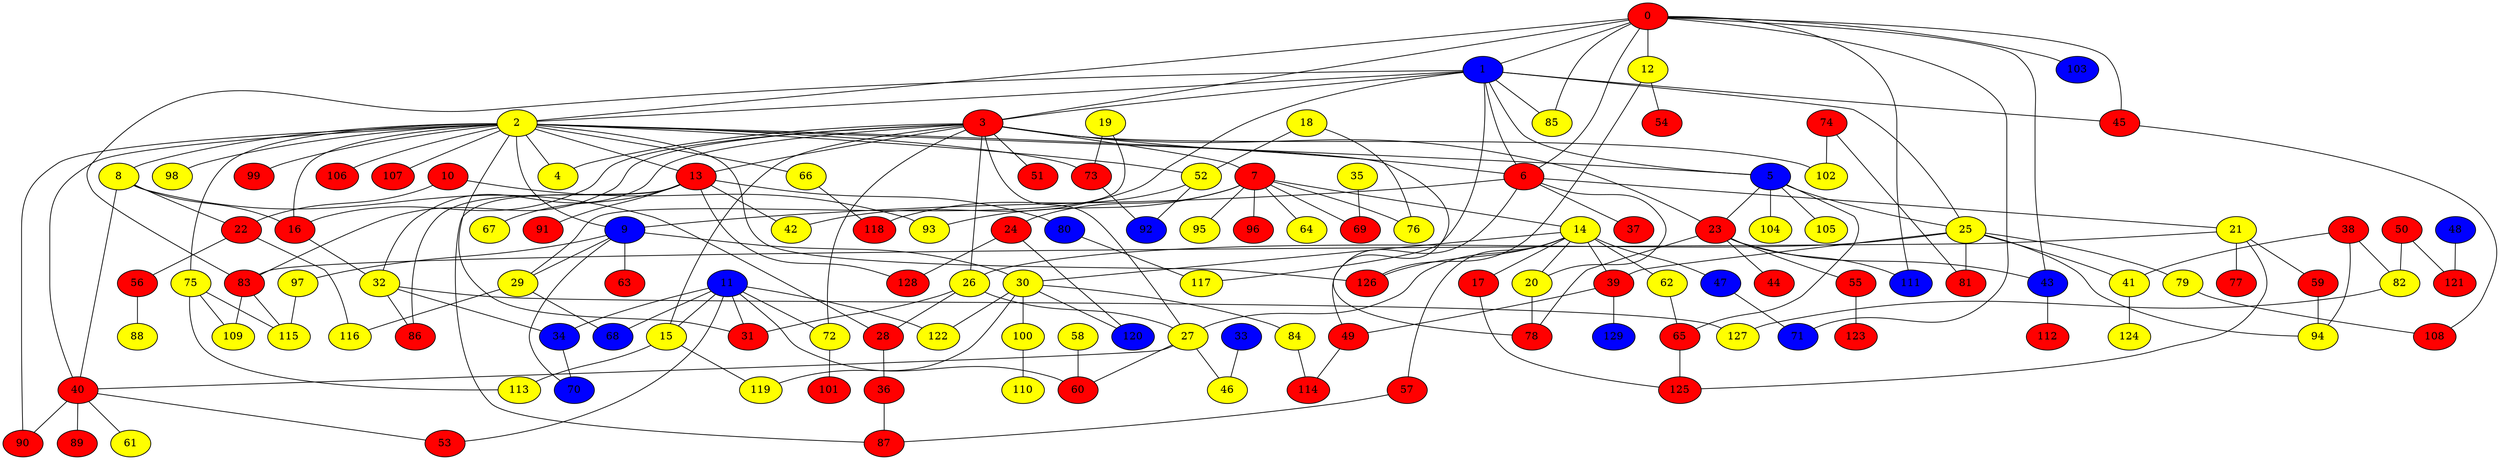 graph {
0 [style = filled fillcolor = red];
1 [style = filled fillcolor = blue];
2 [style = filled fillcolor = yellow];
3 [style = filled fillcolor = red];
4 [style = filled fillcolor = yellow];
5 [style = filled fillcolor = blue];
6 [style = filled fillcolor = red];
7 [style = filled fillcolor = red];
8 [style = filled fillcolor = yellow];
9 [style = filled fillcolor = blue];
10 [style = filled fillcolor = red];
11 [style = filled fillcolor = blue];
12 [style = filled fillcolor = yellow];
13 [style = filled fillcolor = red];
14 [style = filled fillcolor = yellow];
15 [style = filled fillcolor = yellow];
16 [style = filled fillcolor = red];
17 [style = filled fillcolor = red];
18 [style = filled fillcolor = yellow];
19 [style = filled fillcolor = yellow];
20 [style = filled fillcolor = yellow];
21 [style = filled fillcolor = yellow];
22 [style = filled fillcolor = red];
23 [style = filled fillcolor = red];
24 [style = filled fillcolor = red];
25 [style = filled fillcolor = yellow];
26 [style = filled fillcolor = yellow];
27 [style = filled fillcolor = yellow];
28 [style = filled fillcolor = red];
29 [style = filled fillcolor = yellow];
30 [style = filled fillcolor = yellow];
31 [style = filled fillcolor = red];
32 [style = filled fillcolor = yellow];
33 [style = filled fillcolor = blue];
34 [style = filled fillcolor = blue];
35 [style = filled fillcolor = yellow];
36 [style = filled fillcolor = red];
37 [style = filled fillcolor = red];
38 [style = filled fillcolor = red];
39 [style = filled fillcolor = red];
40 [style = filled fillcolor = red];
41 [style = filled fillcolor = yellow];
42 [style = filled fillcolor = yellow];
43 [style = filled fillcolor = blue];
44 [style = filled fillcolor = red];
45 [style = filled fillcolor = red];
46 [style = filled fillcolor = yellow];
47 [style = filled fillcolor = blue];
48 [style = filled fillcolor = blue];
49 [style = filled fillcolor = red];
50 [style = filled fillcolor = red];
51 [style = filled fillcolor = red];
52 [style = filled fillcolor = yellow];
53 [style = filled fillcolor = red];
54 [style = filled fillcolor = red];
55 [style = filled fillcolor = red];
56 [style = filled fillcolor = red];
57 [style = filled fillcolor = red];
58 [style = filled fillcolor = yellow];
59 [style = filled fillcolor = red];
60 [style = filled fillcolor = red];
61 [style = filled fillcolor = yellow];
62 [style = filled fillcolor = yellow];
63 [style = filled fillcolor = red];
64 [style = filled fillcolor = yellow];
65 [style = filled fillcolor = red];
66 [style = filled fillcolor = yellow];
67 [style = filled fillcolor = yellow];
68 [style = filled fillcolor = blue];
69 [style = filled fillcolor = red];
70 [style = filled fillcolor = blue];
71 [style = filled fillcolor = blue];
72 [style = filled fillcolor = yellow];
73 [style = filled fillcolor = red];
74 [style = filled fillcolor = red];
75 [style = filled fillcolor = yellow];
76 [style = filled fillcolor = yellow];
77 [style = filled fillcolor = red];
78 [style = filled fillcolor = red];
79 [style = filled fillcolor = yellow];
80 [style = filled fillcolor = blue];
81 [style = filled fillcolor = red];
82 [style = filled fillcolor = yellow];
83 [style = filled fillcolor = red];
84 [style = filled fillcolor = yellow];
85 [style = filled fillcolor = yellow];
86 [style = filled fillcolor = red];
87 [style = filled fillcolor = red];
88 [style = filled fillcolor = yellow];
89 [style = filled fillcolor = red];
90 [style = filled fillcolor = red];
91 [style = filled fillcolor = red];
92 [style = filled fillcolor = blue];
93 [style = filled fillcolor = yellow];
94 [style = filled fillcolor = yellow];
95 [style = filled fillcolor = yellow];
96 [style = filled fillcolor = red];
97 [style = filled fillcolor = yellow];
98 [style = filled fillcolor = yellow];
99 [style = filled fillcolor = red];
100 [style = filled fillcolor = yellow];
101 [style = filled fillcolor = red];
102 [style = filled fillcolor = yellow];
103 [style = filled fillcolor = blue];
104 [style = filled fillcolor = yellow];
105 [style = filled fillcolor = yellow];
106 [style = filled fillcolor = red];
107 [style = filled fillcolor = red];
108 [style = filled fillcolor = red];
109 [style = filled fillcolor = yellow];
110 [style = filled fillcolor = yellow];
111 [style = filled fillcolor = blue];
112 [style = filled fillcolor = red];
113 [style = filled fillcolor = yellow];
114 [style = filled fillcolor = red];
115 [style = filled fillcolor = yellow];
116 [style = filled fillcolor = yellow];
117 [style = filled fillcolor = yellow];
118 [style = filled fillcolor = red];
119 [style = filled fillcolor = yellow];
120 [style = filled fillcolor = blue];
121 [style = filled fillcolor = red];
122 [style = filled fillcolor = yellow];
123 [style = filled fillcolor = red];
124 [style = filled fillcolor = yellow];
125 [style = filled fillcolor = red];
126 [style = filled fillcolor = red];
127 [style = filled fillcolor = yellow];
128 [style = filled fillcolor = red];
129 [style = filled fillcolor = blue];
0 -- 6;
0 -- 3;
0 -- 2;
0 -- 1;
0 -- 12;
0 -- 43;
0 -- 45;
0 -- 71;
0 -- 85;
0 -- 103;
0 -- 111;
1 -- 2;
1 -- 3;
1 -- 5;
1 -- 6;
1 -- 25;
1 -- 42;
1 -- 45;
1 -- 83;
1 -- 85;
1 -- 117;
2 -- 4;
2 -- 5;
2 -- 8;
2 -- 9;
2 -- 13;
2 -- 16;
2 -- 31;
2 -- 40;
2 -- 52;
2 -- 66;
2 -- 73;
2 -- 75;
2 -- 78;
2 -- 90;
2 -- 98;
2 -- 99;
2 -- 106;
2 -- 107;
2 -- 126;
3 -- 4;
3 -- 6;
3 -- 7;
3 -- 13;
3 -- 15;
3 -- 16;
3 -- 23;
3 -- 26;
3 -- 27;
3 -- 32;
3 -- 51;
3 -- 72;
3 -- 83;
3 -- 102;
5 -- 23;
5 -- 25;
5 -- 65;
5 -- 104;
5 -- 105;
6 -- 9;
6 -- 20;
6 -- 21;
6 -- 37;
6 -- 49;
7 -- 14;
7 -- 24;
7 -- 64;
7 -- 69;
7 -- 76;
7 -- 93;
7 -- 95;
7 -- 96;
8 -- 16;
8 -- 22;
8 -- 28;
8 -- 40;
9 -- 29;
9 -- 30;
9 -- 63;
9 -- 70;
9 -- 97;
10 -- 22;
10 -- 93;
11 -- 15;
11 -- 31;
11 -- 34;
11 -- 53;
11 -- 60;
11 -- 68;
11 -- 72;
11 -- 122;
12 -- 54;
12 -- 126;
13 -- 42;
13 -- 67;
13 -- 80;
13 -- 86;
13 -- 87;
13 -- 91;
13 -- 128;
14 -- 17;
14 -- 20;
14 -- 27;
14 -- 30;
14 -- 39;
14 -- 47;
14 -- 57;
14 -- 62;
14 -- 126;
15 -- 113;
15 -- 119;
16 -- 32;
17 -- 125;
18 -- 52;
18 -- 76;
19 -- 29;
19 -- 73;
20 -- 78;
21 -- 59;
21 -- 77;
21 -- 83;
21 -- 125;
22 -- 56;
22 -- 116;
23 -- 43;
23 -- 44;
23 -- 55;
23 -- 78;
23 -- 111;
24 -- 120;
24 -- 128;
25 -- 26;
25 -- 39;
25 -- 41;
25 -- 79;
25 -- 81;
25 -- 94;
26 -- 27;
26 -- 28;
26 -- 31;
27 -- 40;
27 -- 46;
27 -- 60;
28 -- 36;
29 -- 68;
29 -- 116;
30 -- 84;
30 -- 100;
30 -- 119;
30 -- 120;
30 -- 122;
32 -- 34;
32 -- 86;
32 -- 127;
33 -- 46;
34 -- 70;
35 -- 69;
36 -- 87;
38 -- 41;
38 -- 82;
38 -- 94;
39 -- 49;
39 -- 129;
40 -- 53;
40 -- 61;
40 -- 89;
40 -- 90;
41 -- 124;
43 -- 112;
45 -- 108;
47 -- 71;
48 -- 121;
49 -- 114;
50 -- 82;
50 -- 121;
52 -- 92;
52 -- 118;
55 -- 123;
56 -- 88;
57 -- 87;
58 -- 60;
59 -- 94;
62 -- 65;
65 -- 125;
66 -- 118;
72 -- 101;
73 -- 92;
74 -- 81;
74 -- 102;
75 -- 109;
75 -- 113;
75 -- 115;
79 -- 108;
80 -- 117;
82 -- 127;
83 -- 109;
83 -- 115;
84 -- 114;
97 -- 115;
100 -- 110;
}
